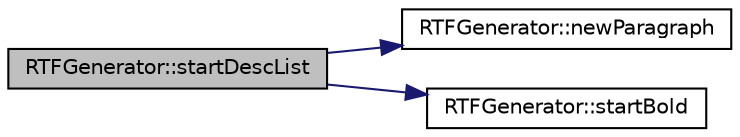 digraph "RTFGenerator::startDescList"
{
 // LATEX_PDF_SIZE
  edge [fontname="Helvetica",fontsize="10",labelfontname="Helvetica",labelfontsize="10"];
  node [fontname="Helvetica",fontsize="10",shape=record];
  rankdir="LR";
  Node1 [label="RTFGenerator::startDescList",height=0.2,width=0.4,color="black", fillcolor="grey75", style="filled", fontcolor="black",tooltip=" "];
  Node1 -> Node2 [color="midnightblue",fontsize="10",style="solid"];
  Node2 [label="RTFGenerator::newParagraph",height=0.2,width=0.4,color="black", fillcolor="white", style="filled",URL="$classRTFGenerator.html#a19bbf6e08804ee457c7aa9e07b833ba0",tooltip=" "];
  Node1 -> Node3 [color="midnightblue",fontsize="10",style="solid"];
  Node3 [label="RTFGenerator::startBold",height=0.2,width=0.4,color="black", fillcolor="white", style="filled",URL="$classRTFGenerator.html#acb774060df0aaad9be8f91018503b20b",tooltip=" "];
}
